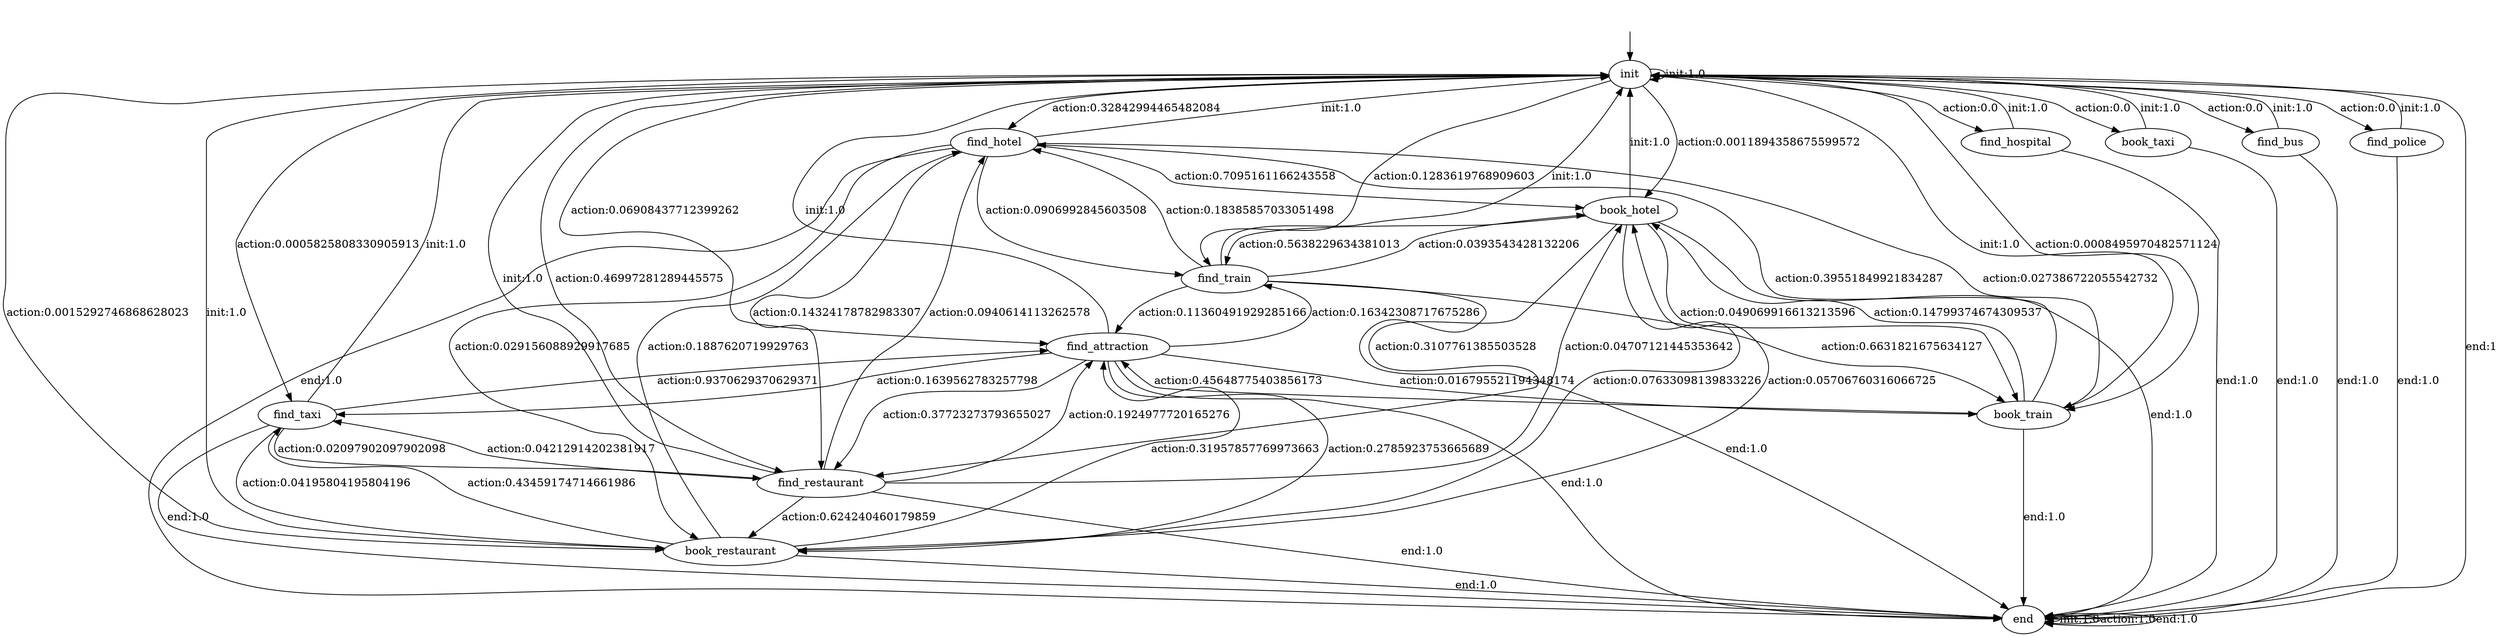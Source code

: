 digraph learned_mdp {
s0 [label="init"];
s1 [label="find_hotel"];
s2 [label="book_hotel"];
s3 [label="find_train"];
s4 [label="book_train"];
s5 [label="find_attraction"];
s6 [label="find_restaurant"];
s7 [label="book_restaurant"];
s8 [label="find_hospital"];
s9 [label="book_taxi"];
s10 [label="find_taxi"];
s11 [label="find_bus"];
s12 [label="find_police"];
s13 [label="end"];
s0 -> s0  [label="init:1.0"];
s0 -> s1  [label="action:0.32842994465482084"];
s0 -> s2  [label="action:0.0011894358675599572"];
s0 -> s3  [label="action:0.1283619768909603"];
s0 -> s4  [label="action:0.0008495970482571124"];
s0 -> s5  [label="action:0.06908437712399262"];
s0 -> s6  [label="action:0.46997281289445575"];
s0 -> s7  [label="action:0.0015292746868628023"];
s0 -> s8  [label="action:0.0"];
s0 -> s9  [label="action:0.0"];
s0 -> s10  [label="action:0.0005825808330905913"];
s0 -> s11  [label="action:0.0"];
s0 -> s12  [label="action:0.0"];
s0 -> s13  [label="end:1"];
s1 -> s0  [label="init:1.0"];
s1 -> s2  [label="action:0.7095161166243558"];
s1 -> s3  [label="action:0.0906992845603508"];
s1 -> s4  [label="action:0.027386722055542732"];
s1 -> s6  [label="action:0.14324178782983307"];
s1 -> s7  [label="action:0.029156088929917685"];
s1 -> s13 [label="end:1.0"];
s2 -> s0  [label="init:1.0"];
s2 -> s3  [label="action:0.5638229634381013"];
s2 -> s4  [label="action:0.049069916613213596"];
s2 -> s6  [label="action:0.3107761385503528"];
s2 -> s7  [label="action:0.07633098139833226"];
s2 -> s13 [label="end:1.0"];
s3 -> s0  [label="init:1.0"];
s3 -> s1  [label="action:0.18385857033051498"];
s3 -> s2  [label="action:0.0393543428132206"];
s3 -> s4  [label="action:0.6631821675634127"];
s3 -> s5  [label="action:0.11360491929285166"];
s3 -> s13 [label="end:1.0"];
s4 -> s0  [label="init:1.0"];
s4 -> s1  [label="action:0.39551849921834287"];
s4 -> s2  [label="action:0.14799374674309537"];
s4 -> s5  [label="action:0.45648775403856173"];
s4 -> s13 [label="end:1.0"];
s5 -> s0  [label="init:1.0"];
s5 -> s3  [label="action:0.16342308717675286"];
s5 -> s4  [label="action:0.016795521194348174"];
s5 -> s6  [label="action:0.37723273793655027"];
s5 -> s7  [label="action:0.2785923753665689"];
s5 -> s10  [label="action:0.1639562783257798"];
s5 -> s13 [label="end:1.0"];
s6 -> s0  [label="init:1.0"];
s6 -> s1  [label="action:0.0940614113262578"];
s6 -> s2  [label="action:0.04707121445353642"];
s6 -> s5  [label="action:0.1924977720165276"];
s6 -> s7  [label="action:0.624240460179859"];
s6 -> s10  [label="action:0.04212914202381917"];
s6 -> s13 [label="end:1.0"];
s7 -> s0  [label="init:1.0"];
s7 -> s1  [label="action:0.1887620719929763"];
s7 -> s2  [label="action:0.05706760316066725"];
s7 -> s5  [label="action:0.31957857769973663"];
s7 -> s10  [label="action:0.43459174714661986"];
s7 -> s13 [label="end:1.0"];
s8 -> s0  [label="init:1.0"];
s8 -> s13 [label="end:1.0"];
s9 -> s0  [label="init:1.0"];
s9 -> s13 [label="end:1.0"];
s10 -> s0  [label="init:1.0"];
s10 -> s5  [label="action:0.9370629370629371"];
s10 -> s6  [label="action:0.02097902097902098"];
s10 -> s7  [label="action:0.04195804195804196"];
s10 -> s13 [label="end:1.0"];
s11 -> s0  [label="init:1.0"];
s11 -> s13 [label="end:1.0"];
s12 -> s0  [label="init:1.0"];
s12 -> s13 [label="end:1.0"];
s13 -> s13 [label="init:1.0"];
s13 -> s13  [label="action:1.0"];
s13 -> s13  [label="end:1.0"];
__start0 [label="", shape=none];
__start0 -> s0  [label=""];
}